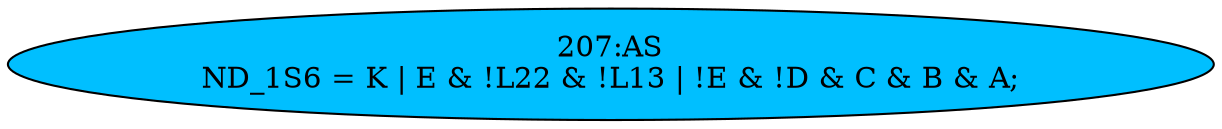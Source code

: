 strict digraph "" {
	node [label="\N"];
	"207:AS"	 [ast="<pyverilog.vparser.ast.Assign object at 0x7f9359f3e7d0>",
		def_var="['ND_1S6']",
		fillcolor=deepskyblue,
		label="207:AS
ND_1S6 = K | E & !L22 & !L13 | !E & !D & C & B & A;",
		statements="[]",
		style=filled,
		typ=Assign,
		use_var="['K', 'E', 'L22', 'L13', 'E', 'D', 'C', 'B', 'A']"];
}
